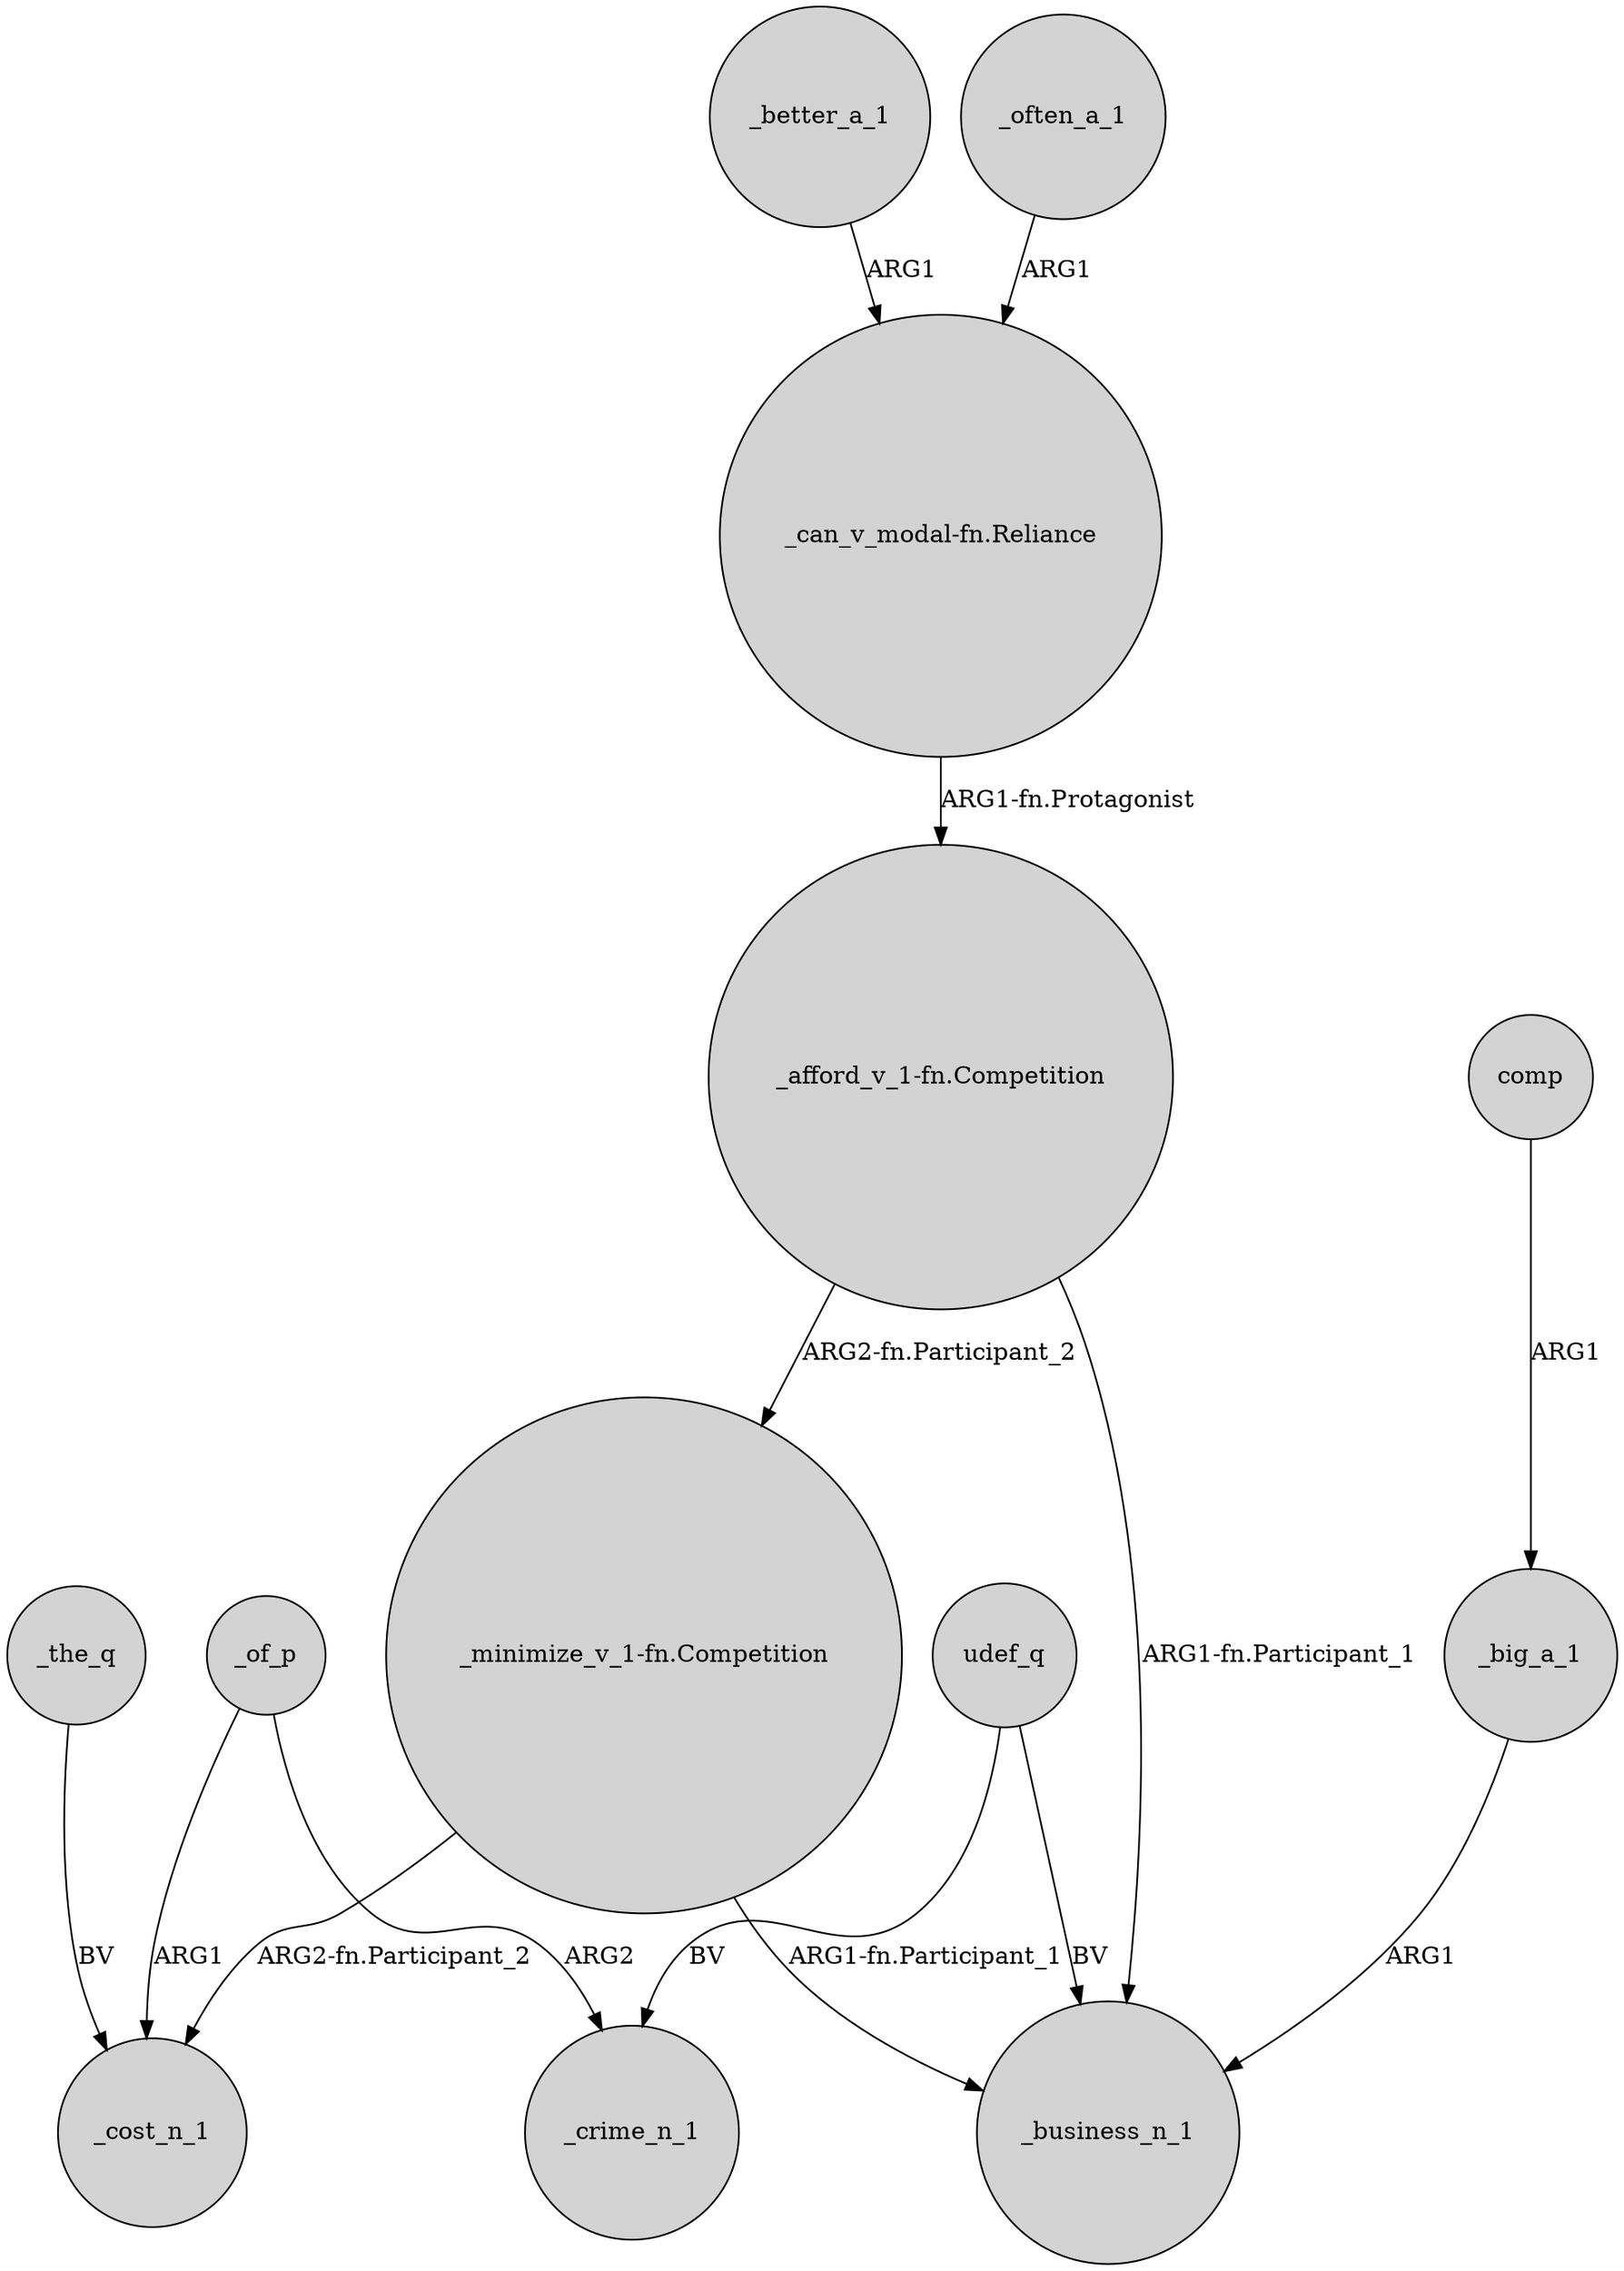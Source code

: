digraph {
	node [shape=circle style=filled]
	_the_q -> _cost_n_1 [label=BV]
	"_afford_v_1-fn.Competition" -> "_minimize_v_1-fn.Competition" [label="ARG2-fn.Participant_2"]
	udef_q -> _crime_n_1 [label=BV]
	udef_q -> _business_n_1 [label=BV]
	comp -> _big_a_1 [label=ARG1]
	_better_a_1 -> "_can_v_modal-fn.Reliance" [label=ARG1]
	"_minimize_v_1-fn.Competition" -> _business_n_1 [label="ARG1-fn.Participant_1"]
	_of_p -> _crime_n_1 [label=ARG2]
	"_afford_v_1-fn.Competition" -> _business_n_1 [label="ARG1-fn.Participant_1"]
	_big_a_1 -> _business_n_1 [label=ARG1]
	"_can_v_modal-fn.Reliance" -> "_afford_v_1-fn.Competition" [label="ARG1-fn.Protagonist"]
	_of_p -> _cost_n_1 [label=ARG1]
	"_minimize_v_1-fn.Competition" -> _cost_n_1 [label="ARG2-fn.Participant_2"]
	_often_a_1 -> "_can_v_modal-fn.Reliance" [label=ARG1]
}
